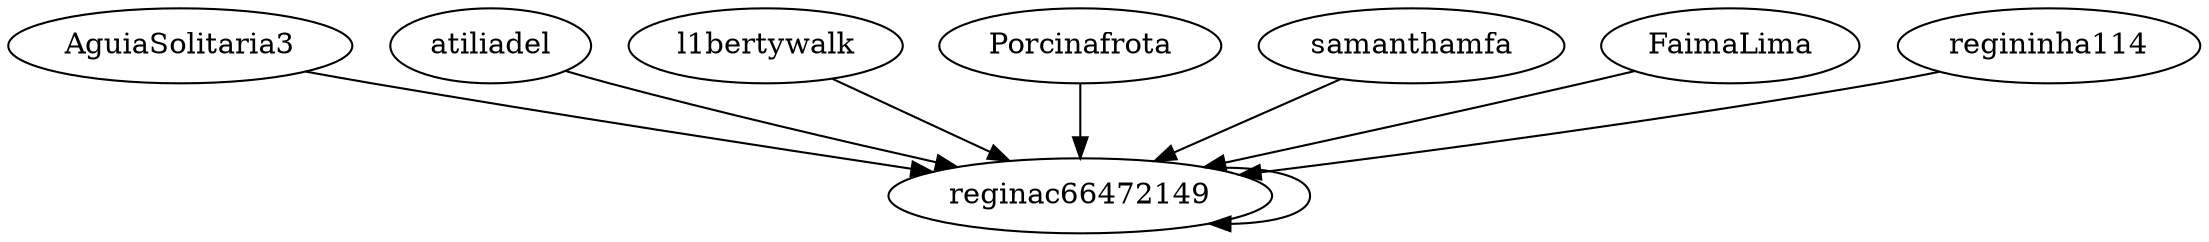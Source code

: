 strict digraph {
"reginac66472149" -> "reginac66472149"
"AguiaSolitaria3" -> "reginac66472149"
"atiliadel" -> "reginac66472149"
"l1bertywalk" -> "reginac66472149"
"Porcinafrota" -> "reginac66472149"
"samanthamfa" -> "reginac66472149"
"FaimaLima" -> "reginac66472149"
"regininha114" -> "reginac66472149"
}